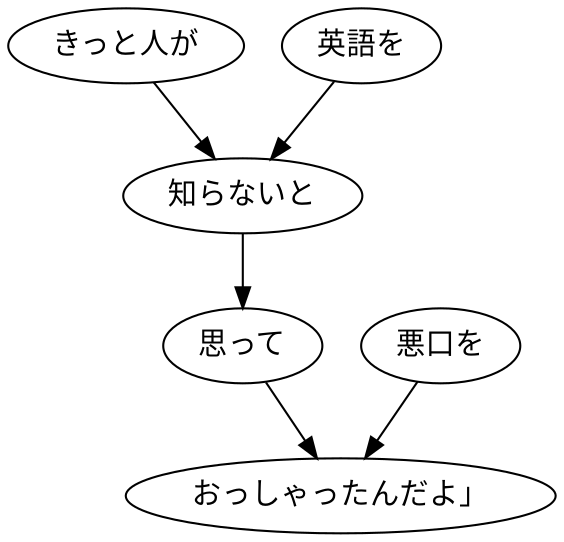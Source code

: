 digraph graph2947 {
	node0 [label="きっと人が"];
	node1 [label="英語を"];
	node2 [label="知らないと"];
	node3 [label="思って"];
	node4 [label="悪口を"];
	node5 [label="おっしゃったんだよ」"];
	node0 -> node2;
	node1 -> node2;
	node2 -> node3;
	node3 -> node5;
	node4 -> node5;
}
